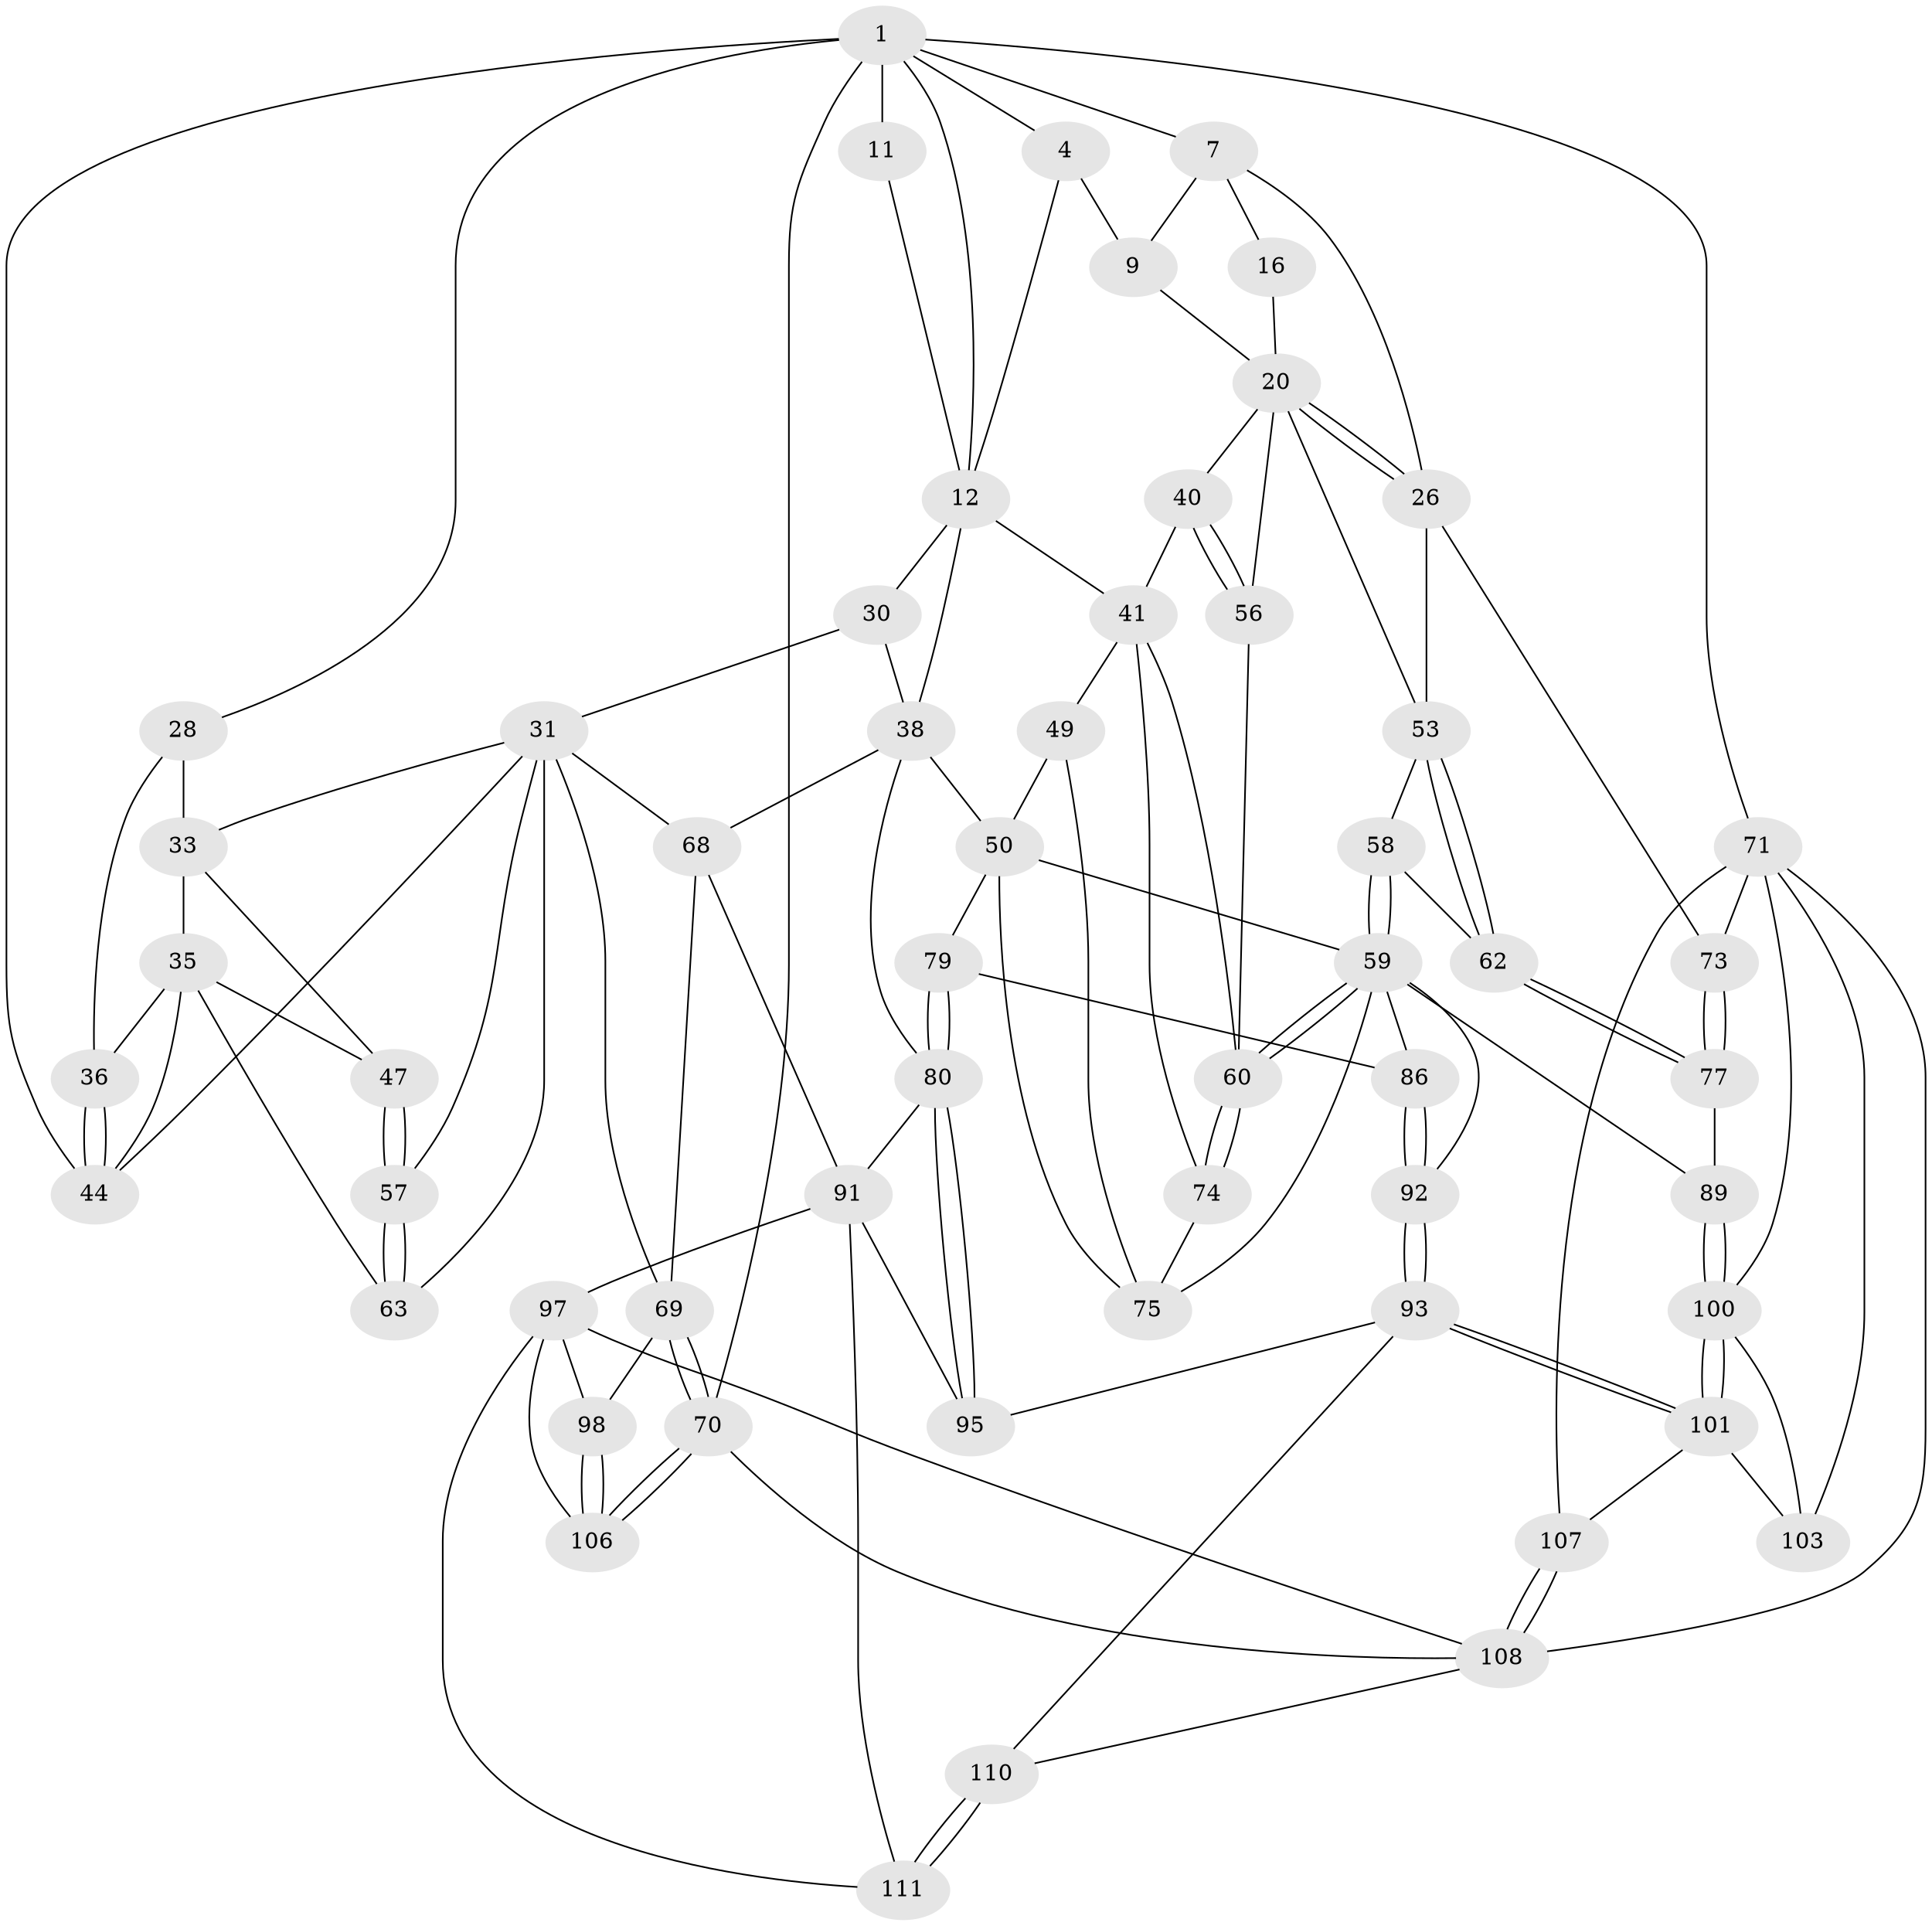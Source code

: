 // original degree distribution, {3: 0.035398230088495575, 4: 0.24778761061946902, 6: 0.25663716814159293, 5: 0.46017699115044247}
// Generated by graph-tools (version 1.1) at 2025/17/03/09/25 04:17:20]
// undirected, 56 vertices, 131 edges
graph export_dot {
graph [start="1"]
  node [color=gray90,style=filled];
  1 [pos="+0.7824913394249021+0",super="+2+6"];
  4 [pos="+0.6625263014086773+0.05466746610500866",super="+5+24"];
  7 [pos="+1+0",super="+18+8"];
  9 [pos="+0.8154046614323128+0.05156862644525649",super="+23"];
  11 [pos="+0.32460953624166405+0"];
  12 [pos="+0.5700818933469559+0.10204532604322326",super="+13+25"];
  16 [pos="+0.9042820954086852+0.06989135773035587",super="+19+17"];
  20 [pos="+0.9078438256451402+0.15148760991033833",super="+21"];
  26 [pos="+1+0.16187519197434244",super="+52"];
  28 [pos="+0.0873633584596723+0.09860158149580069",super="+29"];
  30 [pos="+0.3053231404694297+0.2831055088500833"];
  31 [pos="+0.28621766105119406+0.2846111924662552",super="+32+64"];
  33 [pos="+0.18683045509133814+0.23906845729324766",super="+34"];
  35 [pos="+0.09832164476051648+0.21221639348370638",super="+45"];
  36 [pos="+0.08406849073890113+0.19336204038709065"];
  38 [pos="+0.4777586414731739+0.14319586791429534",super="+39"];
  40 [pos="+0.7591174939830577+0.2614646916894198"];
  41 [pos="+0.7032476519696905+0.3028753129913029",super="+42"];
  44 [pos="+0+0.11421761243988013",super="+46"];
  47 [pos="+0.06593867776262241+0.32073582555818825"];
  49 [pos="+0.5483344759820841+0.3504201962763711"];
  50 [pos="+0.46453116774647724+0.3779286073073226",super="+78"];
  53 [pos="+0.9732664214736921+0.2773883604434947",super="+54"];
  56 [pos="+0.8418629722391272+0.4115031498113856"];
  57 [pos="+0.1469580219006453+0.3490077694307705"];
  58 [pos="+0.9347414421145598+0.5061323645667473"];
  59 [pos="+0.8419366024886571+0.5072190126989964",super="+83"];
  60 [pos="+0.8401410149352875+0.5047411527676601",super="+61"];
  62 [pos="+0.9597361971985783+0.510166842376434"];
  63 [pos="+0.10220662418766306+0.42193780838202116"];
  68 [pos="+0.2067045048279076+0.5671129551793763",super="+87"];
  69 [pos="+0+0.6894000136255074",super="+88"];
  70 [pos="+0+1"];
  71 [pos="+1+0.803432146079455",super="+72+105"];
  73 [pos="+1+0.5920424945254584"];
  74 [pos="+0.7083535599834209+0.4588599840713048"];
  75 [pos="+0.6539842852652773+0.5314963603352959",super="+76"];
  77 [pos="+0.9630796082252263+0.5112379537557741"];
  79 [pos="+0.5019034800653989+0.6294029052971105"];
  80 [pos="+0.47533650579819+0.662291539977909",super="+81"];
  86 [pos="+0.5716577843086253+0.6199892482368727"];
  89 [pos="+0.8730553684807076+0.7170358953483423"];
  91 [pos="+0.380346124385049+0.6805661468069374",super="+96"];
  92 [pos="+0.7022446463436072+0.7108567307142419"];
  93 [pos="+0.6719157939796339+0.8074777681144395",super="+94"];
  95 [pos="+0.4924321672115703+0.7063590590478231"];
  97 [pos="+0.2392635466476785+0.8214079239565418",super="+112"];
  98 [pos="+0.16768795943723627+0.7680741244003599"];
  100 [pos="+0.8742200820152246+0.7181167337005432",super="+102"];
  101 [pos="+0.793696887721354+0.8248133218759262",super="+104"];
  103 [pos="+0.8963429195408669+0.8458029676568704"];
  106 [pos="+0+1"];
  107 [pos="+0.795562999095231+1"];
  108 [pos="+0.7668114365641596+1",super="+109"];
  110 [pos="+0.5824018724742053+1"];
  111 [pos="+0.4826124346922583+0.9121727814346143"];
  1 -- 11 [weight=2];
  1 -- 4;
  1 -- 12;
  1 -- 7;
  1 -- 70;
  1 -- 71;
  1 -- 44;
  1 -- 28;
  4 -- 9 [weight=2];
  4 -- 12;
  7 -- 26;
  7 -- 16;
  7 -- 9;
  9 -- 20;
  11 -- 12;
  12 -- 38 [weight=2];
  12 -- 30;
  12 -- 41;
  16 -- 20;
  20 -- 26;
  20 -- 26;
  20 -- 56;
  20 -- 40;
  20 -- 53;
  26 -- 73;
  26 -- 53;
  28 -- 36;
  28 -- 33;
  30 -- 31;
  30 -- 38;
  31 -- 33;
  31 -- 57;
  31 -- 68;
  31 -- 69;
  31 -- 63;
  31 -- 44;
  33 -- 35;
  33 -- 47;
  35 -- 36;
  35 -- 63;
  35 -- 47;
  35 -- 44;
  36 -- 44;
  36 -- 44;
  38 -- 80;
  38 -- 50;
  38 -- 68;
  40 -- 41;
  40 -- 56;
  40 -- 56;
  41 -- 74;
  41 -- 49;
  41 -- 60;
  47 -- 57;
  47 -- 57;
  49 -- 50;
  49 -- 75;
  50 -- 79;
  50 -- 75;
  50 -- 59;
  53 -- 62;
  53 -- 62;
  53 -- 58;
  56 -- 60;
  57 -- 63;
  57 -- 63;
  58 -- 59;
  58 -- 59;
  58 -- 62;
  59 -- 60;
  59 -- 60;
  59 -- 89;
  59 -- 86;
  59 -- 75;
  59 -- 92;
  60 -- 74;
  60 -- 74;
  62 -- 77;
  62 -- 77;
  68 -- 91;
  68 -- 69;
  69 -- 70;
  69 -- 70;
  69 -- 98;
  70 -- 106;
  70 -- 106;
  70 -- 108;
  71 -- 108;
  71 -- 73;
  71 -- 107;
  71 -- 103;
  71 -- 100;
  73 -- 77;
  73 -- 77;
  74 -- 75;
  77 -- 89;
  79 -- 80;
  79 -- 80;
  79 -- 86;
  80 -- 95;
  80 -- 95;
  80 -- 91;
  86 -- 92;
  86 -- 92;
  89 -- 100;
  89 -- 100;
  91 -- 97;
  91 -- 111;
  91 -- 95;
  92 -- 93;
  92 -- 93;
  93 -- 101;
  93 -- 101;
  93 -- 110;
  93 -- 95;
  97 -- 98;
  97 -- 106;
  97 -- 111;
  97 -- 108;
  98 -- 106;
  98 -- 106;
  100 -- 101;
  100 -- 101;
  100 -- 103;
  101 -- 107;
  101 -- 103;
  107 -- 108;
  107 -- 108;
  108 -- 110;
  110 -- 111;
  110 -- 111;
}
